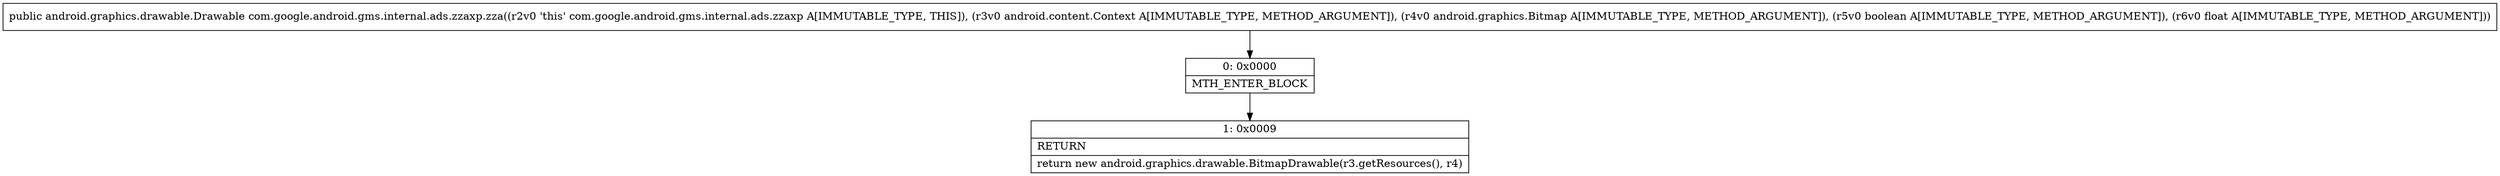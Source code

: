digraph "CFG forcom.google.android.gms.internal.ads.zzaxp.zza(Landroid\/content\/Context;Landroid\/graphics\/Bitmap;ZF)Landroid\/graphics\/drawable\/Drawable;" {
Node_0 [shape=record,label="{0\:\ 0x0000|MTH_ENTER_BLOCK\l}"];
Node_1 [shape=record,label="{1\:\ 0x0009|RETURN\l|return new android.graphics.drawable.BitmapDrawable(r3.getResources(), r4)\l}"];
MethodNode[shape=record,label="{public android.graphics.drawable.Drawable com.google.android.gms.internal.ads.zzaxp.zza((r2v0 'this' com.google.android.gms.internal.ads.zzaxp A[IMMUTABLE_TYPE, THIS]), (r3v0 android.content.Context A[IMMUTABLE_TYPE, METHOD_ARGUMENT]), (r4v0 android.graphics.Bitmap A[IMMUTABLE_TYPE, METHOD_ARGUMENT]), (r5v0 boolean A[IMMUTABLE_TYPE, METHOD_ARGUMENT]), (r6v0 float A[IMMUTABLE_TYPE, METHOD_ARGUMENT])) }"];
MethodNode -> Node_0;
Node_0 -> Node_1;
}

